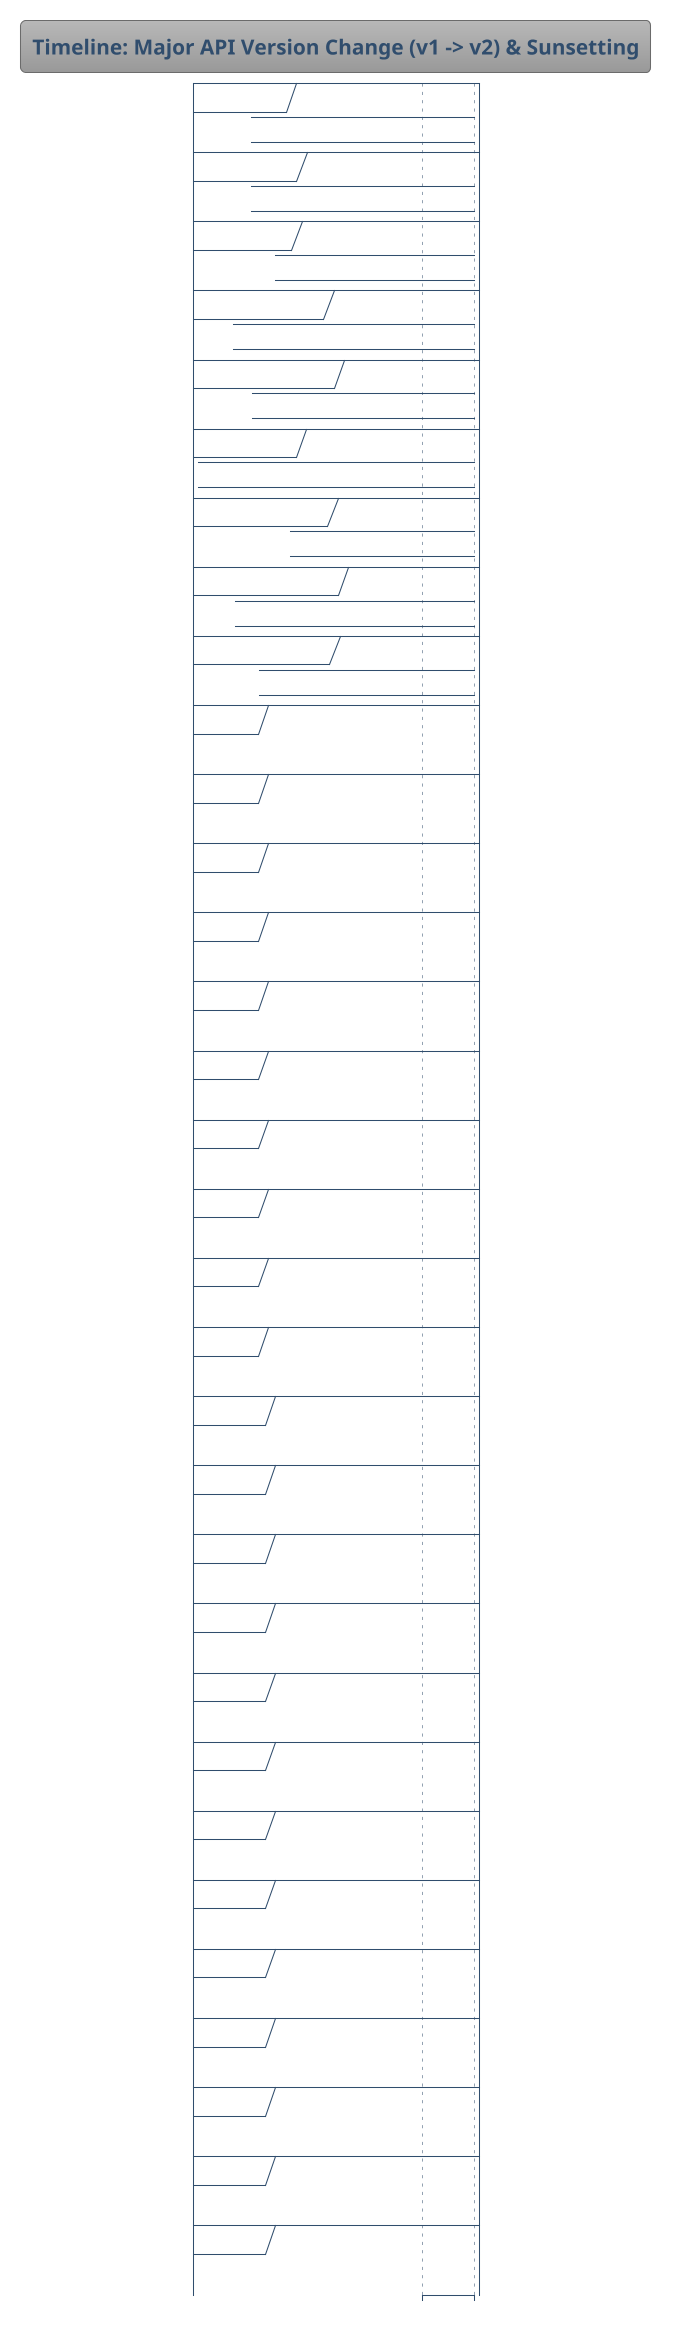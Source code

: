 @startuml Major Version Change & Sunsetting Timeline

!theme spacelab

title "Timeline: Major API Version Change (v1 -> v2) & Sunsetting"

'--- Participant Aliases ---
concise "Provider PM" as PMP
concise "Consumer PM" as PMC
concise "Exec Sponsor" as Exec
concise "Provider Architect" as PA
concise "Consumer Architect" as CA
concise "Provider PMO" as PMO_P
concise "Provider Dev Team" as Dev_P
concise "Consumer Dev Team" as Dev_C
concise "Consumer PM Lead" as PM_C_Lead

'--- Sprint Definitions ---
concise "Sprint 0" as S0
concise "Sprint 1" as S1
concise "Sprint 2" as S2
concise "Sprint 3" as S3
concise "Sprint 4" as S4
concise "Sprint 5" as S5
concise "Sprint 6" as S6
concise "Sprint 7" as S7
concise "Sprint 8" as S8
concise "Sprint 9" as S9
concise "Sprint 10" as S10
concise "Sprint 11" as S11
concise "Sprint 12" as S12
concise "Sprint 13" as S13
concise "Sprint 14" as S14
concise "Sprint 15" as S15
concise "Sprint 16" as S16
concise "Sprint 17" as S17
concise "Sprint 18" as S18
concise "Sprint 29" as S29
concise "Sprint 37" as S37
concise "Sprint 40" as S40
concise "Sprint 41" as S41

'--- Timeline Events ---
@S0
PMP is "Joint Charter Drafting"
PMC is "Charter Review Phase"

@S1
Exec is "Charter Approved"
PA is "Technical Design Review"
CA is "Integration Feedback"

@S2
PMO_P is "v1 Deprecation Announced"
Dev_P is "v2 Spec & Guide Published"
Dev_C is "Migration Analysis"

@S3
Dev_P is "v2 Development Continues"
Dev_C is "Migration Backlog Planning"

@S6
Dev_P is "v2 Development Complete"

@S7
Dev_P is "v2 Sandbox Deployment"
Dev_C is "Sandbox Integration Testing"

@S11
Dev_C is "Sandbox Testing Signoff"

@S12
Dev_P is "v2 Production Deployment"
PMO_P is "Live Metrics Dashboard"

@S13
Dev_C is "Phased v2 Rollout"
PMP is "Monitoring Migration"
PMC is "Monitoring Migration"

@S17
Dev_C is "Full Migration Complete"
PM_C_Lead is "v2 Traffic Confirmed"
PMO_P is "v1 Now Deprecated"

@S18
Dev_P is "Add Deprecation Headers"

@S29
PMO_P is "3-Month v1 Shutdown Notice"

@S37
PMO_P is "1-Month v1 Shutdown Notice"
Dev_P is "v1 Brownout Testing"

@S40
PMO_P is "1-Week and 24hr Final Notices"

@S41
Dev_P is "v1 Traffic Blocked"
Dev_P is "v1 Fully Retired"

@enduml